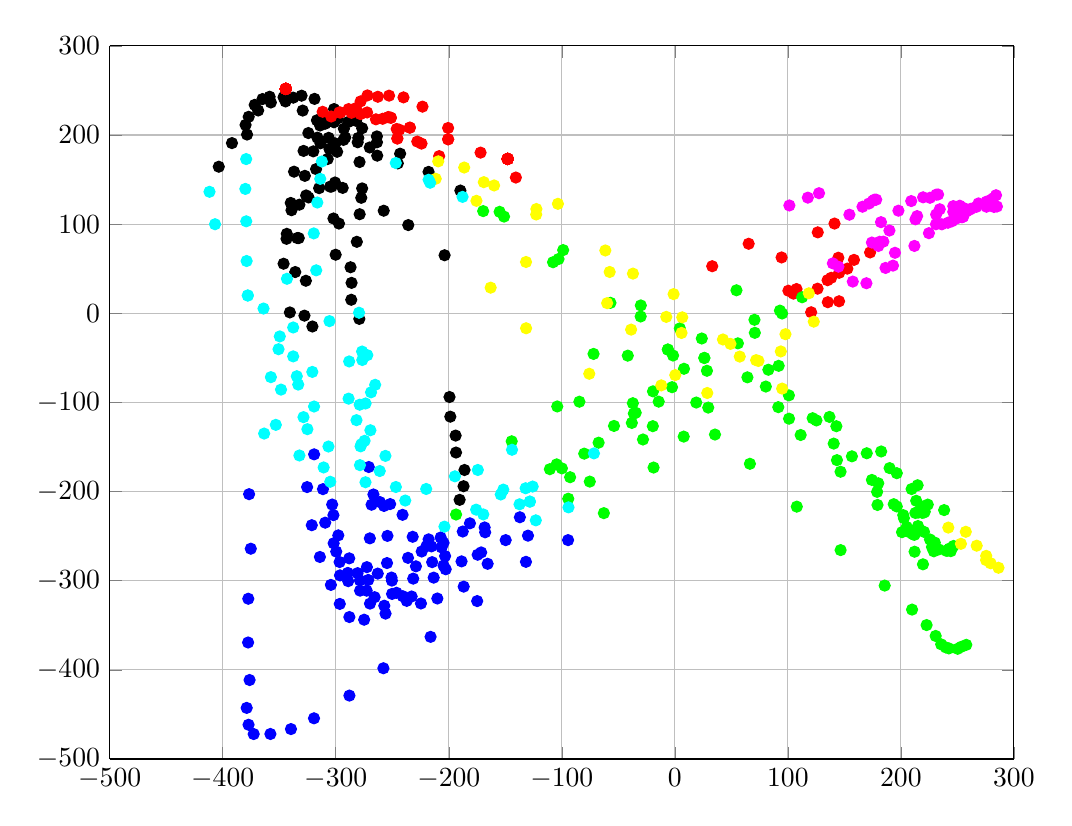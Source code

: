 % This file was created by matlab2tikz.
% Minimal pgfplots version: 1.3
%
%The latest updates can be retrieved from
%  http://www.mathworks.com/matlabcentral/fileexchange/22022-matlab2tikz
%where you can also make suggestions and rate matlab2tikz.
%
\definecolor{mycolor1}{rgb}{1.0,0.0,1.0}%
\definecolor{mycolor2}{rgb}{1.0,1.0,0.0}%
\definecolor{mycolor3}{rgb}{0.0,1.0,1.0}%
%
\begin{tikzpicture}

\begin{axis}[%
width=4.521in,
height=3.566in,
at={(0.758in,0.481in)},
scale only axis,
separate axis lines,
every outer x axis line/.append style={black},
every x tick label/.append style={font=\color{black}},
xmin=-500,
xmax=300,
xmajorgrids,
every outer y axis line/.append style={black},
every y tick label/.append style={font=\color{black}},
ymin=-500,
ymax=300,
ymajorgrids
]
\addplot [color=blue,only marks,mark=*,mark options={solid},forget plot]
  table[row sep=crcr]{%
-171.329	-268.308\\
-213.352	-296.581\\
-240.74	-317.388\\
-257.049	-328.077\\
-269.709	-325.717\\
-272.632	-311.224\\
-272.458	-284.803\\
-269.841	-252.52\\
-268.304	-214.795\\
-270.779	-172.48\\
-137.098	-228.83\\
-168.265	-240.299\\
-203.251	-272.359\\
-231.462	-297.688\\
-250.189	-314.856\\
-265.612	-318.513\\
-278.492	-311.166\\
-289.347	-291.296\\
-299.583	-267.388\\
-309.331	-234.927\\
-311.312	-197.303\\
-319.142	-158.285\\
-187.634	-244.859\\
-204.63	-257.579\\
-215.359	-261.518\\
-219.722	-261.248\\
-217.829	-253.631\\
-167.809	-245.71\\
-202.713	-287.18\\
-232.862	-317.722\\
-255.953	-336.947\\
-274.881	-343.776\\
-287.948	-340.779\\
-296.435	-326.056\\
-304.3	-304.723\\
-314.02	-273.402\\
-321.206	-237.751\\
-325.34	-194.992\\
-129.914	-249.483\\
-165.615	-281.06\\
-186.821	-306.674\\
-210.108	-319.977\\
-224.618	-325.554\\
-237.187	-322.648\\
-246.237	-313.571\\
-250.326	-299.9\\
-254.65	-280.219\\
-254.271	-249.744\\
-257.294	-216.156\\
-149.661	-254.5\\
-174.438	-270.895\\
-188.689	-278.346\\
-204.629	-283.108\\
-214.704	-279.207\\
-223.946	-267.262\\
-231.938	-250.762\\
-240.896	-226.1\\
-94.445	-254.491\\
-131.715	-278.867\\
-174.87	-322.884\\
-216.107	-363.005\\
-257.841	-398.222\\
-287.92	-428.889\\
-319.248	-454.367\\
-339.634	-466.451\\
-357.821	-471.965\\
-372.607	-472.028\\
-377.157	-461.626\\
-378.807	-442.69\\
-376.247	-411.421\\
-377.547	-369.333\\
-377.387	-320.257\\
-375.182	-264.126\\
-376.679	-202.952\\
-181.292	-235.646\\
-206.358	-262.677\\
-229.064	-283.885\\
-250.661	-296.492\\
-271.256	-299.18\\
-280.684	-291.548\\
-288.077	-274.945\\
-297.761	-249.162\\
-303.167	-214.582\\
-207.151	-251.555\\
-236.056	-274.407\\
-262.836	-292.043\\
-278.598	-299.695\\
-288.996	-300.515\\
-296.25	-294.037\\
-296.592	-279.073\\
-301.856	-258.039\\
-302.07	-226.463\\
-251.877	-214.045\\
-260.921	-211.826\\
-266.67	-203.276\\
};
\addplot [color=black,only marks,mark=*,mark options={solid},forget plot]
  table[row sep=crcr]{%
-305.574	184.285\\
-300.345	190.46\\
-293.159	194.464\\
-280.59	191.787\\
-269.951	185.95\\
-378.478	200.453\\
-377.031	220.352\\
-371.704	233.733\\
-364.827	240.259\\
-358.517	242.861\\
-344.438	237.597\\
-329.24	227.334\\
-312.059	214.556\\
-291.641	197.083\\
-263.309	176.788\\
-190.397	-209.309\\
-186.932	-194.018\\
-186.095	-175.846\\
-193.585	-156.256\\
-193.945	-137.234\\
-198.643	-116.022\\
-199.341	-93.963\\
-403.505	164.364\\
-391.83	190.861\\
-379.787	211.236\\
-368.652	227.451\\
-357.42	236.415\\
-346.189	242.333\\
-337.561	241.847\\
-330.237	244.041\\
-318.78	240.472\\
-301.512	229.038\\
-281.998	215.806\\
-263.591	198.382\\
-243.048	179.003\\
-217.885	158.569\\
-189.744	137.627\\
-343.542	83.488\\
-339.807	123.74\\
-336.905	158.803\\
-328.475	182.098\\
-324.232	202.144\\
-316.64	216.464\\
-306.136	217.053\\
-298.328	218.426\\
-288.95	214.549\\
-276.665	207.546\\
-263.55	191.77\\
-245.106	168.125\\
-286.907	51.598\\
-297.163	100.597\\
-300.655	146.669\\
-298.774	181.113\\
-292.822	207.053\\
-286.283	15.124\\
-300.094	65.649\\
-302.031	106.28\\
-304.997	142.024\\
-307.12	173.045\\
-306.25	196.765\\
-301.584	214.233\\
-340.601	0.925\\
-346.14	55.551\\
-343.309	89.068\\
-339.163	115.588\\
-326.195	132.145\\
-314.723	140.311\\
-303.607	142.117\\
-293.887	140.619\\
-277.43	129.493\\
-257.562	115.011\\
-235.823	98.903\\
-203.702	65.064\\
-327.699	-2.691\\
-335.84	46.221\\
-334.095	84.342\\
-332.174	121.792\\
-327.334	154.133\\
-319.841	181.597\\
-316.273	196.989\\
-309.318	212.608\\
-320.668	-14.86\\
-326.435	36.44\\
-332.737	84.305\\
-324.082	129.893\\
-317.42	161.681\\
-313.586	190.648\\
-313.878	210.61\\
-279.139	-6.328\\
-285.999	34.07\\
-281.363	80.13\\
-278.854	111.097\\
-276.647	140.049\\
-278.952	169.616\\
-280.033	196.698\\
};
\addplot [color=red,only marks,mark=*,mark options={solid},forget plot]
  table[row sep=crcr]{%
152.652	50.054\\
145.44	45.397\\
135.14	37.057\\
126.28	27.554\\
172.764	68.209\\
158.522	59.838\\
138.319	39.729\\
141.297	100.588\\
126.468	90.731\\
94.481	62.598\\
144.691	62.268\\
107.68	27.132\\
135.373	12.4\\
-285.052	226.817\\
-278.001	237.679\\
-271.963	244.357\\
-262.773	242.844\\
-252.815	244.098\\
-240.066	242.147\\
-223.266	231.757\\
-200.596	207.83\\
-171.875	180.175\\
-140.649	152.233\\
120.625	1.085\\
-296.859	225.296\\
-288.65	229.006\\
-282.218	230.064\\
-272.262	225.248\\
-258.489	218.148\\
-243.765	205.895\\
-224.118	190.279\\
-208.507	176.258\\
145.319	13.421\\
100.498	25.252\\
-304.039	220.654\\
-295.747	225.172\\
-286.069	224.848\\
-278.084	223.386\\
-264.459	217.525\\
-246.089	206.718\\
-227.874	192.568\\
104.968	22.009\\
-311.605	225.953\\
-344.183	251.681\\
-344.183	251.681\\
-344.183	251.681\\
-344.183	251.681\\
-344.183	251.681\\
-344.183	251.681\\
-344.183	251.681\\
-344.183	251.681\\
-344.183	251.681\\
-344.183	251.681\\
-344.183	251.681\\
-344.183	251.681\\
-344.183	251.681\\
-344.183	251.681\\
-344.183	251.681\\
-344.183	251.681\\
-344.183	251.681\\
-344.183	251.681\\
-344.183	251.681\\
-344.183	251.681\\
-344.183	251.681\\
-344.183	251.681\\
-344.183	251.681\\
-344.183	251.681\\
-344.183	251.681\\
65.339	77.949\\
33.089	52.745\\
-245.509	196.031\\
-245.509	196.031\\
-253.509	220.019\\
-253.509	220.019\\
-251.239	219.304\\
-251.239	219.304\\
-234.427	208.203\\
-234.427	208.203\\
-200.564	195.122\\
-200.564	195.122\\
-147.882	173.106\\
-147.882	173.106\\
-147.882	173.106\\
-147.882	173.106\\
-147.882	173.106\\
-147.882	173.106\\
-147.882	173.106\\
-147.882	173.106\\
-147.882	173.106\\
-147.882	173.106\\
-147.882	173.106\\
-147.882	173.106\\
-147.882	173.106\\
-147.882	173.106\\
-147.882	173.106\\
-147.882	173.106\\
-147.882	173.106\\
-147.882	173.106\\
-147.882	173.106\\
};
\addplot [color=green,only marks,mark=*,mark options={solid},forget plot]
  table[row sep=crcr]{%
112.626	17.924\\
94.903	-0.287\\
70.798	-21.975\\
28.417	-64.533\\
-14.268	-99.168\\
-38.026	-123.043\\
-151.11	108.43\\
-98.792	70.845\\
-30.093	8.752\\
23.865	-28.33\\
82.768	-63.381\\
100.946	-92.123\\
142.933	-126.734\\
169.812	-157.057\\
196.405	-179.412\\
209.505	-197.196\\
213.565	-210.377\\
218.362	-216.776\\
219.949	-220.884\\
220.206	-222.292\\
221.126	-222.632\\
220.408	-223.57\\
218.846	-223.841\\
215.753	-223.487\\
214.678	-223.363\\
212.827	-224.024\\
93.021	2.937\\
55.799	-33.766\\
-2.475	-82.943\\
-34.621	-111.65\\
-67.428	-145.21\\
-169.569	114.569\\
-107.744	57.234\\
-56.943	11.664\\
-1.554	-47.418\\
80.524	-82.223\\
121.951	-117.743\\
156.688	-160.524\\
179.99	-190.734\\
193.696	-214.195\\
202.689	-229.877\\
205.195	-239.755\\
207.613	-245.611\\
210.745	-247.985\\
211.987	-248.561\\
212.357	-247.203\\
211.983	-245.497\\
54.541	25.757\\
4.435	-16.96\\
-41.614	-47.57\\
-84.443	-99.246\\
-193.549	-225.765\\
-155.02	113.773\\
-102.896	60.803\\
-30.215	-3.64\\
26.125	-50.144\\
26.125	-50.144\\
111.339	-136.588\\
146.645	-177.804\\
179.336	-215.065\\
201.021	-245.558\\
212.155	-267.508\\
219.559	-281.633\\
70.467	-7.351\\
8.1	-62.294\\
-37.135	-100.917\\
-99.912	-174.018\\
-6.156	-40.743\\
-6.156	-40.743\\
101.059	-118.277\\
143.453	-164.785\\
178.977	-200.35\\
202.115	-226.489\\
220.452	-245.21\\
230.024	-257.263\\
233.505	-264.912\\
240.059	-266.358\\
241.253	-266.36\\
244.204	-266.838\\
243.05	-263.973\\
246.58	-261.059\\
-19.461	-126.678\\
-92.646	-183.927\\
91.557	-105.337\\
140.578	-146.224\\
174.378	-186.994\\
196.412	-216.755\\
215.151	-238.675\\
225.773	-253.787\\
227.534	-262.257\\
229.163	-267.036\\
18.958	-100.157\\
-28.18	-141.622\\
-75.235	-188.865\\
-94.275	-208.068\\
125.302	-120.228\\
182.585	-155.066\\
214.825	-192.946\\
238.279	-220.797\\
64.225	-71.893\\
29.571	-105.832\\
7.87	-138.379\\
-18.784	-173.095\\
-62.788	-224.227\\
-71.911	-45.614\\
-19.319	-87.616\\
35.538	-136.068\\
66.436	-168.885\\
107.925	-216.955\\
146.689	-265.704\\
185.685	-305.5\\
209.913	-332.433\\
222.772	-349.793\\
230.78	-361.99\\
235.647	-371.404\\
239.863	-374.883\\
242.503	-375.961\\
250.237	-376.395\\
253.397	-374.216\\
257.873	-371.964\\
-36.256	-112.495\\
-80.15	-157.5\\
-110.558	-174.914\\
91.883	-58.998\\
136.831	-116.303\\
190.038	-173.712\\
223.812	-214.651\\
-53.813	-126.412\\
-104.522	-169.519\\
-104.019	-104.566\\
-144.33	-143.642\\
};
\addplot [color=mycolor1,only marks,mark=*,mark options={solid},forget plot]
  table[row sep=crcr]{%
184.521	80.321\\
181.269	80.148\\
180.121	75.493\\
178.185	127.415\\
176.674	127.41\\
175.351	126.234\\
171.76	123.047\\
166.066	119.491\\
154.461	110.562\\
232.945	133.206\\
231.324	133.04\\
225.738	129.508\\
219.661	130.053\\
209.166	125.829\\
197.846	115.04\\
182.42	102.175\\
254.962	108.368\\
254.094	107.629\\
255.153	108.504\\
253.51	108.367\\
249.987	106.709\\
245.336	103.273\\
241.688	101.53\\
236.216	99.744\\
224.826	89.817\\
211.978	75.517\\
186.431	50.829\\
284.209	132.399\\
281.745	128.931\\
280.082	127.39\\
275.76	125.195\\
268.694	123.216\\
258.292	114.424\\
248.826	108.545\\
231.076	99.866\\
194.792	67.807\\
157.447	35.51\\
193.034	53.442\\
169.512	33.665\\
284.989	119.735\\
282.404	119.205\\
275.745	119.473\\
266.943	119.418\\
262.065	117.188\\
261.001	116.344\\
253.969	115.785\\
246.345	113.76\\
231.208	110.723\\
212.908	105.358\\
174.385	79.308\\
139.829	55.97\\
255.531	118.0\\
252.098	120.628\\
246.388	120.173\\
234.422	116.653\\
214.396	108.978\\
189.873	92.773\\
144.745	52.267\\
127.59	134.667\\
117.69	129.674\\
101.35	120.909\\
};
\addplot [color=mycolor2,only marks,mark=*,mark options={solid},forget plot]
  table[row sep=crcr]{%
118.577	22.378\\
-211.556	150.843\\
-175.52	126.11\\
-131.652	57.493\\
-59.88	11.336\\
97.902	-23.509\\
28.704	-89.458\\
-103.423	122.734\\
-61.479	70.419\\
6.576	-4.578\\
73.986	-53.486\\
71.928	-52.625\\
-186.363	163.458\\
-159.895	143.353\\
-122.657	110.777\\
-57.648	46.308\\
-7.559	-4.075\\
57.457	-48.611\\
94.96	-84.54\\
257.444	-245.157\\
267.099	-260.738\\
275.503	-272.168\\
279.433	-280.469\\
122.937	-9.417\\
93.777	-42.839\\
-162.946	28.693\\
-131.579	-16.845\\
42.563	-29.412\\
0.385	-69.366\\
-209.312	170.393\\
-169.014	147.032\\
-122.476	116.885\\
-37.048	44.471\\
5.934	-22.106\\
241.988	-240.429\\
253.14	-258.641\\
275.389	-276.873\\
286.371	-285.512\\
49.22	-34.369\\
-12.002	-80.919\\
-1.09	21.457\\
-38.673	-18.368\\
-75.694	-67.874\\
};
\addplot [color=mycolor3,only marks,mark=*,mark options={solid},forget plot]
  table[row sep=crcr]{%
-71.565	-157.205\\
-128.238	-211.3\\
-128.238	-211.3\\
-274.482	-143.113\\
-273.603	-101.213\\
-288.137	-54.083\\
-305.55	-8.843\\
-317.286	48.137\\
-319.447	89.556\\
-316.318	124.19\\
-313.713	150.746\\
-312.285	170.238\\
-246.87	168.584\\
-217.843	149.761\\
-187.818	130.547\\
-125.762	-194.399\\
-353.035	-125.204\\
-348.427	-85.656\\
-350.631	-40.34\\
-363.912	5.274\\
-378.861	58.592\\
-379.192	103.124\\
-379.982	139.475\\
-379.268	172.939\\
-216.485	146.391\\
-144.043	-153.139\\
-151.732	-197.849\\
-169.464	-225.655\\
-203.82	-239.389\\
-377.81	19.905\\
-377.81	19.905\\
-406.801	99.859\\
-411.707	136.242\\
-137.397	-214.322\\
-332.169	-159.553\\
-328.551	-116.554\\
-334.471	-70.651\\
-337.659	-15.975\\
-343.181	38.65\\
-94.079	-217.75\\
-261.076	-177.004\\
-278.038	-149.311\\
-278.816	-102.605\\
-276.524	-52.442\\
-279.397	0.569\\
-123.001	-232.311\\
-246.803	-194.911\\
-256.06	-160.004\\
-269.348	-131.256\\
-268.778	-88.696\\
-276.693	-42.959\\
-363.359	-134.962\\
-357.389	-71.668\\
-337.671	-48.4\\
-153.997	-203.311\\
-310.721	-172.979\\
-325.095	-130.037\\
-333.196	-80.009\\
-349.518	-25.993\\
-131.994	-196.324\\
-175.785	-220.314\\
-304.889	-189.028\\
-306.462	-149.5\\
-319.186	-104.611\\
-320.725	-65.796\\
-174.295	-175.81\\
-194.561	-182.958\\
-219.976	-197.126\\
-238.517	-210.108\\
-273.693	-189.559\\
-278.589	-170.39\\
-277.374	-146.981\\
-281.652	-119.944\\
-288.641	-95.805\\
-265.135	-80.29\\
-272.088	-47.012\\
};
\end{axis}
\end{tikzpicture}%